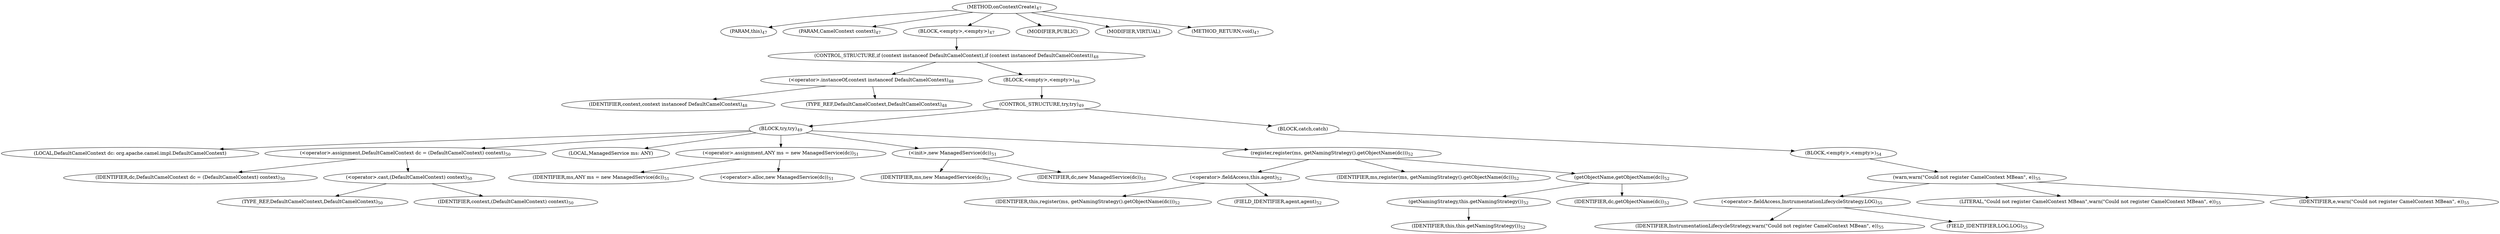 digraph "onContextCreate" {  
"66" [label = <(METHOD,onContextCreate)<SUB>47</SUB>> ]
"9" [label = <(PARAM,this)<SUB>47</SUB>> ]
"67" [label = <(PARAM,CamelContext context)<SUB>47</SUB>> ]
"68" [label = <(BLOCK,&lt;empty&gt;,&lt;empty&gt;)<SUB>47</SUB>> ]
"69" [label = <(CONTROL_STRUCTURE,if (context instanceof DefaultCamelContext),if (context instanceof DefaultCamelContext))<SUB>48</SUB>> ]
"70" [label = <(&lt;operator&gt;.instanceOf,context instanceof DefaultCamelContext)<SUB>48</SUB>> ]
"71" [label = <(IDENTIFIER,context,context instanceof DefaultCamelContext)<SUB>48</SUB>> ]
"72" [label = <(TYPE_REF,DefaultCamelContext,DefaultCamelContext)<SUB>48</SUB>> ]
"73" [label = <(BLOCK,&lt;empty&gt;,&lt;empty&gt;)<SUB>48</SUB>> ]
"74" [label = <(CONTROL_STRUCTURE,try,try)<SUB>49</SUB>> ]
"75" [label = <(BLOCK,try,try)<SUB>49</SUB>> ]
"76" [label = <(LOCAL,DefaultCamelContext dc: org.apache.camel.impl.DefaultCamelContext)> ]
"77" [label = <(&lt;operator&gt;.assignment,DefaultCamelContext dc = (DefaultCamelContext) context)<SUB>50</SUB>> ]
"78" [label = <(IDENTIFIER,dc,DefaultCamelContext dc = (DefaultCamelContext) context)<SUB>50</SUB>> ]
"79" [label = <(&lt;operator&gt;.cast,(DefaultCamelContext) context)<SUB>50</SUB>> ]
"80" [label = <(TYPE_REF,DefaultCamelContext,DefaultCamelContext)<SUB>50</SUB>> ]
"81" [label = <(IDENTIFIER,context,(DefaultCamelContext) context)<SUB>50</SUB>> ]
"7" [label = <(LOCAL,ManagedService ms: ANY)> ]
"82" [label = <(&lt;operator&gt;.assignment,ANY ms = new ManagedService(dc))<SUB>51</SUB>> ]
"83" [label = <(IDENTIFIER,ms,ANY ms = new ManagedService(dc))<SUB>51</SUB>> ]
"84" [label = <(&lt;operator&gt;.alloc,new ManagedService(dc))<SUB>51</SUB>> ]
"85" [label = <(&lt;init&gt;,new ManagedService(dc))<SUB>51</SUB>> ]
"6" [label = <(IDENTIFIER,ms,new ManagedService(dc))<SUB>51</SUB>> ]
"86" [label = <(IDENTIFIER,dc,new ManagedService(dc))<SUB>51</SUB>> ]
"87" [label = <(register,register(ms, getNamingStrategy().getObjectName(dc)))<SUB>52</SUB>> ]
"88" [label = <(&lt;operator&gt;.fieldAccess,this.agent)<SUB>52</SUB>> ]
"89" [label = <(IDENTIFIER,this,register(ms, getNamingStrategy().getObjectName(dc)))<SUB>52</SUB>> ]
"90" [label = <(FIELD_IDENTIFIER,agent,agent)<SUB>52</SUB>> ]
"91" [label = <(IDENTIFIER,ms,register(ms, getNamingStrategy().getObjectName(dc)))<SUB>52</SUB>> ]
"92" [label = <(getObjectName,getObjectName(dc))<SUB>52</SUB>> ]
"93" [label = <(getNamingStrategy,this.getNamingStrategy())<SUB>52</SUB>> ]
"8" [label = <(IDENTIFIER,this,this.getNamingStrategy())<SUB>52</SUB>> ]
"94" [label = <(IDENTIFIER,dc,getObjectName(dc))<SUB>52</SUB>> ]
"95" [label = <(BLOCK,catch,catch)> ]
"96" [label = <(BLOCK,&lt;empty&gt;,&lt;empty&gt;)<SUB>54</SUB>> ]
"97" [label = <(warn,warn(&quot;Could not register CamelContext MBean&quot;, e))<SUB>55</SUB>> ]
"98" [label = <(&lt;operator&gt;.fieldAccess,InstrumentationLifecycleStrategy.LOG)<SUB>55</SUB>> ]
"99" [label = <(IDENTIFIER,InstrumentationLifecycleStrategy,warn(&quot;Could not register CamelContext MBean&quot;, e))<SUB>55</SUB>> ]
"100" [label = <(FIELD_IDENTIFIER,LOG,LOG)<SUB>55</SUB>> ]
"101" [label = <(LITERAL,&quot;Could not register CamelContext MBean&quot;,warn(&quot;Could not register CamelContext MBean&quot;, e))<SUB>55</SUB>> ]
"102" [label = <(IDENTIFIER,e,warn(&quot;Could not register CamelContext MBean&quot;, e))<SUB>55</SUB>> ]
"103" [label = <(MODIFIER,PUBLIC)> ]
"104" [label = <(MODIFIER,VIRTUAL)> ]
"105" [label = <(METHOD_RETURN,void)<SUB>47</SUB>> ]
  "66" -> "9" 
  "66" -> "67" 
  "66" -> "68" 
  "66" -> "103" 
  "66" -> "104" 
  "66" -> "105" 
  "68" -> "69" 
  "69" -> "70" 
  "69" -> "73" 
  "70" -> "71" 
  "70" -> "72" 
  "73" -> "74" 
  "74" -> "75" 
  "74" -> "95" 
  "75" -> "76" 
  "75" -> "77" 
  "75" -> "7" 
  "75" -> "82" 
  "75" -> "85" 
  "75" -> "87" 
  "77" -> "78" 
  "77" -> "79" 
  "79" -> "80" 
  "79" -> "81" 
  "82" -> "83" 
  "82" -> "84" 
  "85" -> "6" 
  "85" -> "86" 
  "87" -> "88" 
  "87" -> "91" 
  "87" -> "92" 
  "88" -> "89" 
  "88" -> "90" 
  "92" -> "93" 
  "92" -> "94" 
  "93" -> "8" 
  "95" -> "96" 
  "96" -> "97" 
  "97" -> "98" 
  "97" -> "101" 
  "97" -> "102" 
  "98" -> "99" 
  "98" -> "100" 
}
